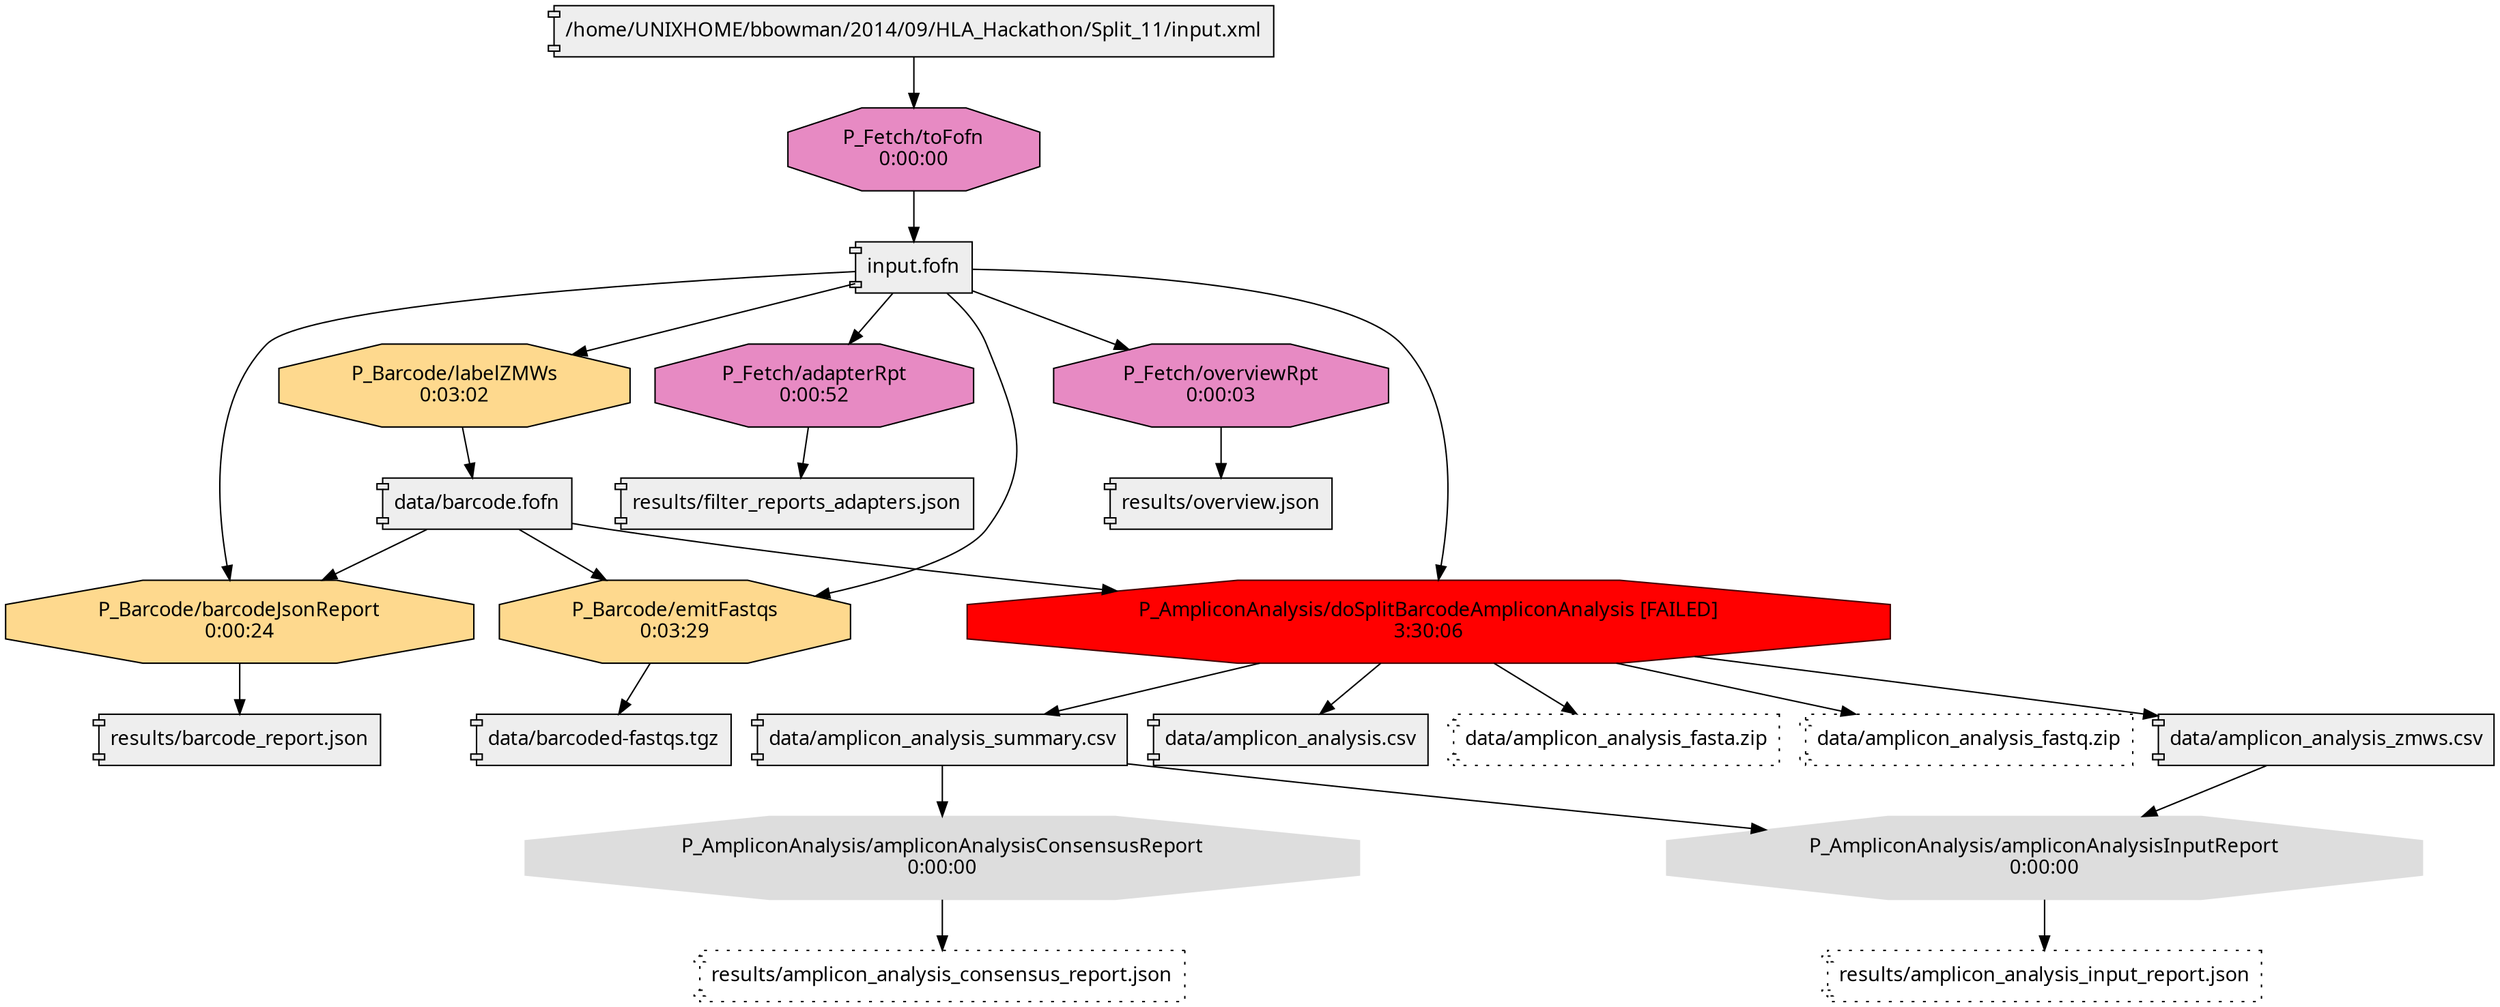 digraph "workflow://Anonymous/Workflow" {
"file://Anonymous/data/barcode.fofn" [shape=component, label="data/barcode.fofn", fillcolor="#EEEEEE", style=filled, fontname="Times New Roman"];

"task://Anonymous/P_Fetch/adapterRpt" [shape=octagon, label="P_Fetch/adapterRpt\n0:00:52", color="#000000", fillcolor="#E78AC3", style=filled, fontname="Times New Roman"];

"file://Anonymous/data/amplicon_analysis_zmws.csv" [shape=component, label="data/amplicon_analysis_zmws.csv", fillcolor="#EEEEEE", style=filled, fontname="Times New Roman"];

"file://Anonymous/data/amplicon_analysis_summary.csv" [shape=component, label="data/amplicon_analysis_summary.csv", fillcolor="#EEEEEE", style=filled, fontname="Times New Roman"];

"file://Anonymous/data/amplicon_analysis.csv" [shape=component, label="data/amplicon_analysis.csv", fillcolor="#EEEEEE", style=filled, fontname="Times New Roman"];

"file://Anonymous/data/amplicon_analysis_fasta.zip" [shape=component, label="data/amplicon_analysis_fasta.zip", fillcolor="#EEEEEE", style=dotted, fontname="Times New Roman"];

"file://Anonymous/data/amplicon_analysis_fastq.zip" [shape=component, label="data/amplicon_analysis_fastq.zip", fillcolor="#EEEEEE", style=dotted, fontname="Times New Roman"];

"task://Anonymous/P_AmpliconAnalysis/ampliconAnalysisInputReport" [shape=octagon, label="P_AmpliconAnalysis/ampliconAnalysisInputReport\n0:00:00", color="#DDDDDD", fillcolor="#DDDDDD", style=filled, fontname="Times New Roman"];

"file://Anonymous/results/filter_reports_adapters.json" [shape=component, label="results/filter_reports_adapters.json", fillcolor="#EEEEEE", style=filled, fontname="Times New Roman"];

"task://Anonymous/P_Barcode/barcodeJsonReport" [shape=octagon, label="P_Barcode/barcodeJsonReport\n0:00:24", color="#000000", fillcolor="#FED98E", style=filled, fontname="Times New Roman"];

"file://Anonymous/results/amplicon_analysis_input_report.json" [shape=component, label="results/amplicon_analysis_input_report.json", fillcolor="#EEEEEE", style=dotted, fontname="Times New Roman"];

"task://Anonymous/P_Barcode/emitFastqs" [shape=octagon, label="P_Barcode/emitFastqs\n0:03:29", color="#000000", fillcolor="#FED98E", style=filled, fontname="Times New Roman"];

"file://Anonymous/results/barcode_report.json" [shape=component, label="results/barcode_report.json", fillcolor="#EEEEEE", style=filled, fontname="Times New Roman"];

"task://Anonymous/P_AmpliconAnalysis/ampliconAnalysisConsensusReport" [shape=octagon, label="P_AmpliconAnalysis/ampliconAnalysisConsensusReport\n0:00:00", color="#DDDDDD", fillcolor="#DDDDDD", style=filled, fontname="Times New Roman"];

"file://Anonymous/data/barcoded-fastqs.tgz" [shape=component, label="data/barcoded-fastqs.tgz", fillcolor="#EEEEEE", style=filled, fontname="Times New Roman"];

"file://Anonymous/results/amplicon_analysis_consensus_report.json" [shape=component, label="results/amplicon_analysis_consensus_report.json", fillcolor="#EEEEEE", style=dotted, fontname="Times New Roman"];

"file://Anonymous//home/UNIXHOME/bbowman/2014/09/HLA_Hackathon/Split_11/input.xml" [shape=component, label="/home/UNIXHOME/bbowman/2014/09/HLA_Hackathon/Split_11/input.xml", fillcolor="#EEEEEE", style=filled, fontname="Times New Roman"];

"task://Anonymous/P_Fetch/toFofn" [shape=octagon, label="P_Fetch/toFofn\n0:00:00", color="#000000", fillcolor="#E78AC3", style=filled, fontname="Times New Roman"];

"task://Anonymous/P_Fetch/overviewRpt" [shape=octagon, label="P_Fetch/overviewRpt\n0:00:03", color="#000000", fillcolor="#E78AC3", style=filled, fontname="Times New Roman"];

"file://Anonymous/input.fofn" [shape=component, label="input.fofn", fillcolor="#EEEEEE", style=filled, fontname="Times New Roman"];

"task://Anonymous/P_Barcode/labelZMWs" [shape=octagon, label="P_Barcode/labelZMWs\n0:03:02", color="#000000", fillcolor="#FED98E", style=filled, fontname="Times New Roman"];

"file://Anonymous/results/overview.json" [shape=component, label="results/overview.json", fillcolor="#EEEEEE", style=filled, fontname="Times New Roman"];

"task://Anonymous/P_AmpliconAnalysis/doSplitBarcodeAmpliconAnalysis" [shape=octagon, label="P_AmpliconAnalysis/doSplitBarcodeAmpliconAnalysis [FAILED]\n3:30:06", color="#440000", fillcolor="#FF0000", style=filled, fontname="Times New Roman"];

"file://Anonymous/data/amplicon_analysis_zmws.csv" -> "task://Anonymous/P_AmpliconAnalysis/ampliconAnalysisInputReport";
"task://Anonymous/P_AmpliconAnalysis/ampliconAnalysisInputReport" -> "file://Anonymous/results/amplicon_analysis_input_report.json";
"file://Anonymous/data/amplicon_analysis_summary.csv" -> "task://Anonymous/P_AmpliconAnalysis/ampliconAnalysisInputReport";
"task://Anonymous/P_Barcode/labelZMWs" -> "file://Anonymous/data/barcode.fofn";
"task://Anonymous/P_Fetch/adapterRpt" -> "file://Anonymous/results/filter_reports_adapters.json";
"task://Anonymous/P_Fetch/overviewRpt" -> "file://Anonymous/results/overview.json";
"task://Anonymous/P_AmpliconAnalysis/doSplitBarcodeAmpliconAnalysis" -> "file://Anonymous/data/amplicon_analysis_fastq.zip";
"task://Anonymous/P_AmpliconAnalysis/doSplitBarcodeAmpliconAnalysis" -> "file://Anonymous/data/amplicon_analysis_summary.csv";
"file://Anonymous/input.fofn" -> "task://Anonymous/P_Fetch/overviewRpt";
"file://Anonymous/data/barcode.fofn" -> "task://Anonymous/P_Barcode/emitFastqs";
"task://Anonymous/P_AmpliconAnalysis/doSplitBarcodeAmpliconAnalysis" -> "file://Anonymous/data/amplicon_analysis.csv";
"file://Anonymous/input.fofn" -> "task://Anonymous/P_Barcode/labelZMWs";
"task://Anonymous/P_Barcode/emitFastqs" -> "file://Anonymous/data/barcoded-fastqs.tgz";
"task://Anonymous/P_AmpliconAnalysis/doSplitBarcodeAmpliconAnalysis" -> "file://Anonymous/data/amplicon_analysis_fasta.zip";
"file://Anonymous/data/amplicon_analysis_summary.csv" -> "task://Anonymous/P_AmpliconAnalysis/ampliconAnalysisConsensusReport";
"file://Anonymous/input.fofn" -> "task://Anonymous/P_Fetch/adapterRpt";
"file://Anonymous/input.fofn" -> "task://Anonymous/P_AmpliconAnalysis/doSplitBarcodeAmpliconAnalysis";
"task://Anonymous/P_Fetch/toFofn" -> "file://Anonymous/input.fofn";
"file://Anonymous/data/barcode.fofn" -> "task://Anonymous/P_AmpliconAnalysis/doSplitBarcodeAmpliconAnalysis";
"file://Anonymous/data/barcode.fofn" -> "task://Anonymous/P_Barcode/barcodeJsonReport";
"file://Anonymous/input.fofn" -> "task://Anonymous/P_Barcode/barcodeJsonReport";
"task://Anonymous/P_AmpliconAnalysis/ampliconAnalysisConsensusReport" -> "file://Anonymous/results/amplicon_analysis_consensus_report.json";
"file://Anonymous/input.fofn" -> "task://Anonymous/P_Barcode/emitFastqs";
"task://Anonymous/P_AmpliconAnalysis/doSplitBarcodeAmpliconAnalysis" -> "file://Anonymous/data/amplicon_analysis_zmws.csv";
"task://Anonymous/P_Barcode/barcodeJsonReport" -> "file://Anonymous/results/barcode_report.json";
"file://Anonymous//home/UNIXHOME/bbowman/2014/09/HLA_Hackathon/Split_11/input.xml" -> "task://Anonymous/P_Fetch/toFofn";
}